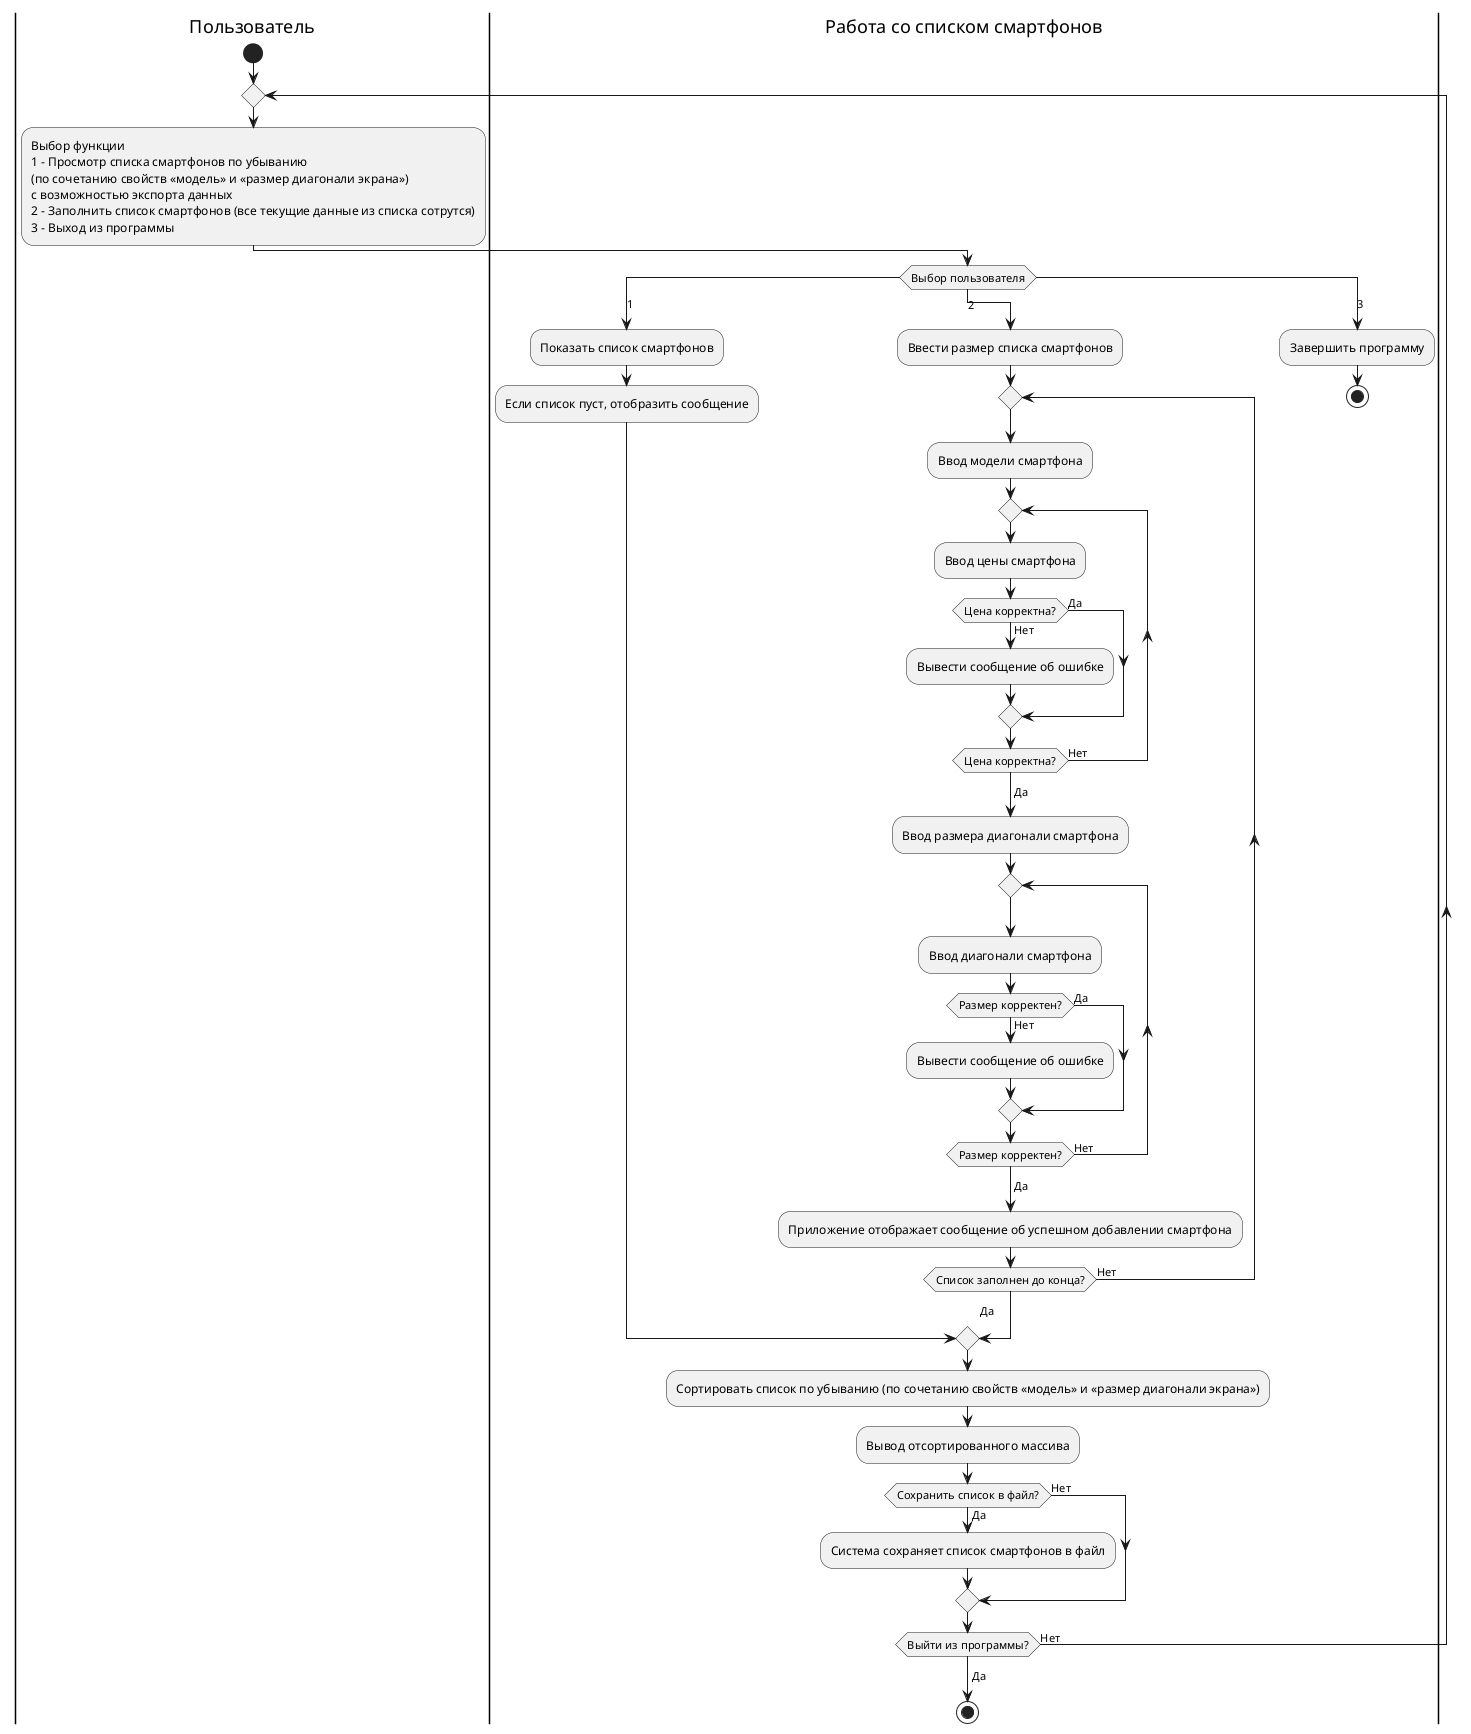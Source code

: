 @startuml
|Пользователь|
start

repeat

:Выбор функции
1 - Просмотр списка смартфонов по убыванию 
(по сочетанию свойств «модель» и «размер диагонали экрана») 
с возможностью экспорта данных
2 - Заполнить список смартфонов (все текущие данные из списка сотрутся)
3 - Выход из программы;

|Работа со списком смартфонов|
switch (Выбор пользователя)
case (1)
    :Показать список смартфонов;
    :Если список пуст, отобразить сообщение;
case (2)
    :Ввести размер списка смартфонов;

    repeat
        :Ввод модели смартфона;

       repeat
            :Ввод цены смартфона;
            if (Цена корректна?) then (Да)
                
            else (Нет)
                :Вывести сообщение об ошибке;
            endif
        repeat while (Цена корректна?) is (Нет)
        -> Да;

        :Ввод размера диагонали смартфона;

        repeat
            :Ввод диагонали смартфона;
            if (Размер корректен?) then (Да)
                
            else (Нет)
                :Вывести сообщение об ошибке;
            endif
        repeat while (Размер корректен?) is (Нет)
        -> Да;
        
        :Приложение отображает сообщение об успешном добавлении смартфона;
    repeat while (Список заполнен до конца?) is (Нет)
    -> Да;

case (3)
    :Завершить программу;
    stop
endswitch

:Сортировать список по убыванию (по сочетанию свойств «модель» и «размер диагонали экрана»);
    :Вывод отсортированного массива;

    if (Сохранить список в файл?) then (Да)
        :Система сохраняет список смартфонов в файл;
    else (Нет)
    endif

repeat while (Выйти из программы?) is (Нет)
-> Да;

stop
@enduml





' @startuml

' ' left to right direction
' ' skinparam packageStyle rectangle

' ' :Пользователь: as user

' ' rectangle "Консольное приложение просмотра телефонов" {
' ' user -- (Отсортировать список\nсмарфонов по убыванию)
' ' (Отсортировать список\nсмарфонов по убыванию) <.. (Сохранить результат в файл) :"extend"
' ' user -- (Добавить смартфоны\nв список)
' ' (Добавление смартфонов\nв список) ..> (Выбор количества смартфонов\nдля внесения в список) :"include"
' ' (Выбор количества смартфонов\nдля внесения в список) ..> (Ввод модели смартфона) : "include"
' ' (Выбор количества смартфонов\nдля внесения в список) ..> (Ввод цены смартфона) :"include"
' ' (Выбор количества смартфонов\nдля внесения в список) ..> (Ввод размера диагонали смартфона) :"include"
' ' }

' @enduml